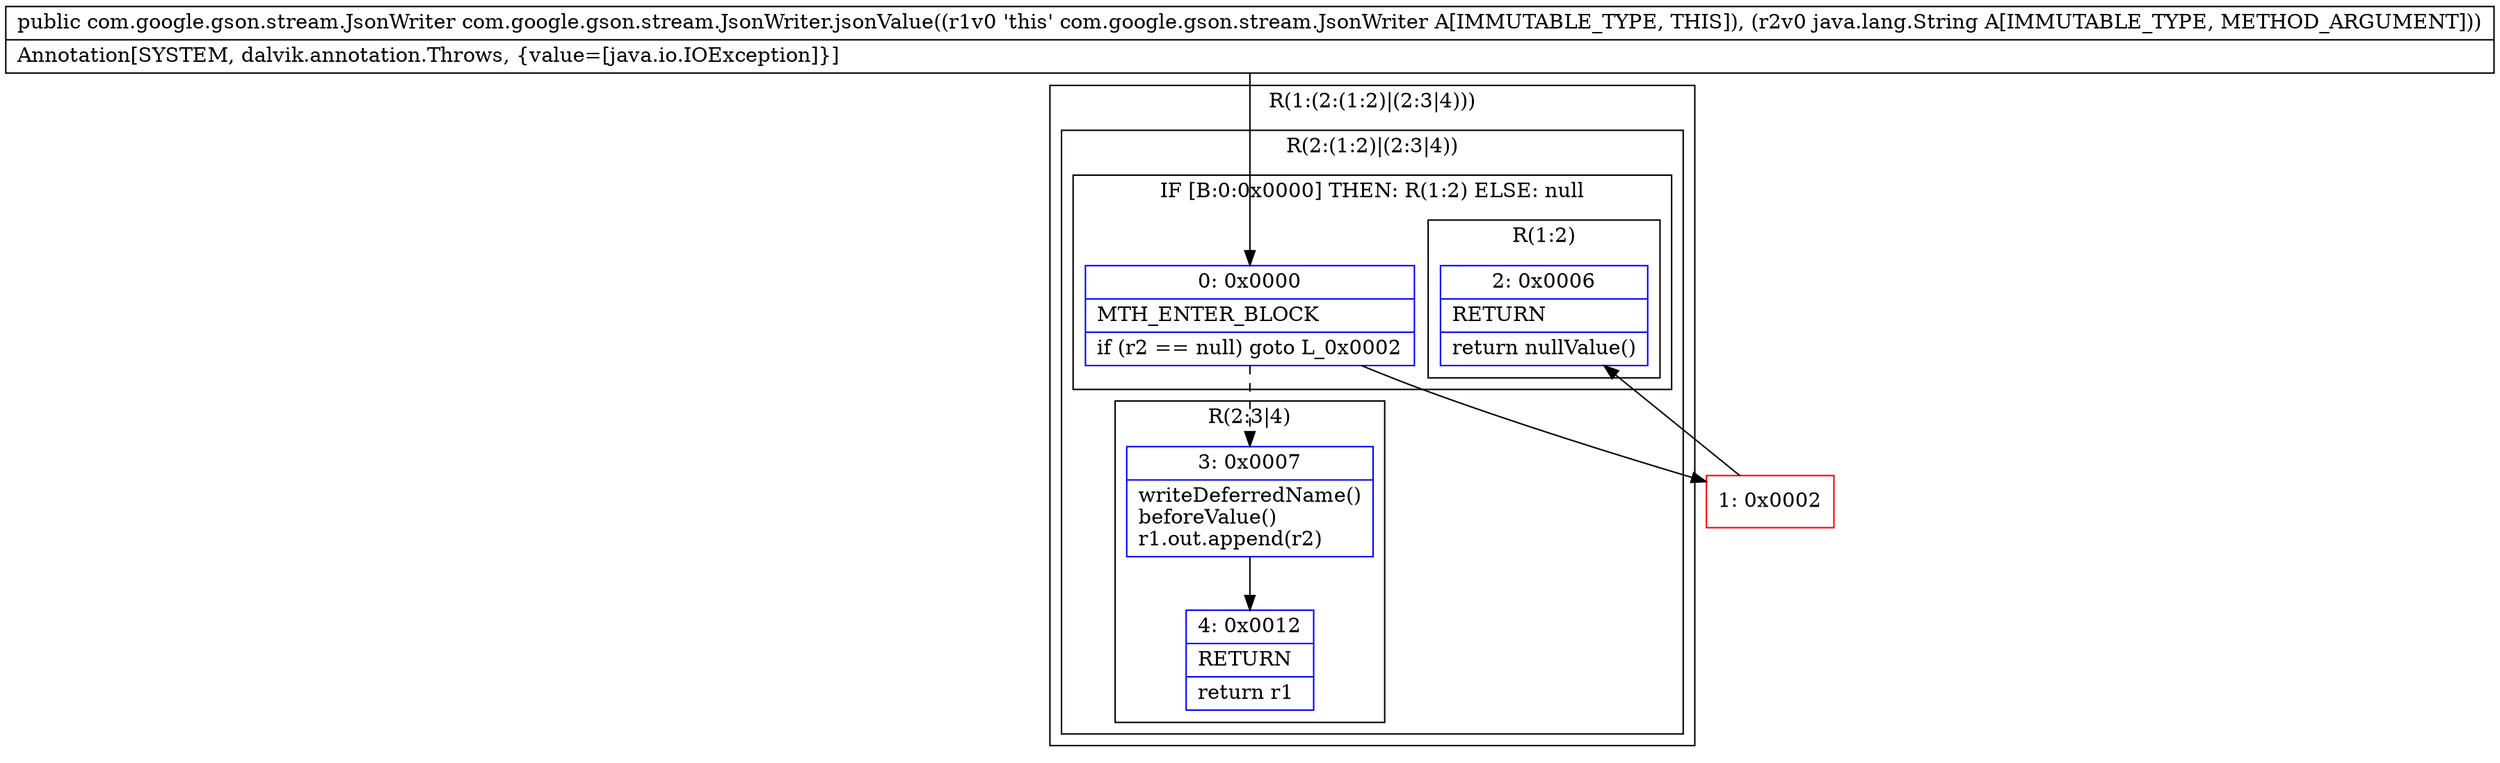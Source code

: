 digraph "CFG forcom.google.gson.stream.JsonWriter.jsonValue(Ljava\/lang\/String;)Lcom\/google\/gson\/stream\/JsonWriter;" {
subgraph cluster_Region_1577043139 {
label = "R(1:(2:(1:2)|(2:3|4)))";
node [shape=record,color=blue];
subgraph cluster_Region_1140097481 {
label = "R(2:(1:2)|(2:3|4))";
node [shape=record,color=blue];
subgraph cluster_IfRegion_1455467348 {
label = "IF [B:0:0x0000] THEN: R(1:2) ELSE: null";
node [shape=record,color=blue];
Node_0 [shape=record,label="{0\:\ 0x0000|MTH_ENTER_BLOCK\l|if (r2 == null) goto L_0x0002\l}"];
subgraph cluster_Region_590191995 {
label = "R(1:2)";
node [shape=record,color=blue];
Node_2 [shape=record,label="{2\:\ 0x0006|RETURN\l|return nullValue()\l}"];
}
}
subgraph cluster_Region_14130177 {
label = "R(2:3|4)";
node [shape=record,color=blue];
Node_3 [shape=record,label="{3\:\ 0x0007|writeDeferredName()\lbeforeValue()\lr1.out.append(r2)\l}"];
Node_4 [shape=record,label="{4\:\ 0x0012|RETURN\l|return r1\l}"];
}
}
}
Node_1 [shape=record,color=red,label="{1\:\ 0x0002}"];
MethodNode[shape=record,label="{public com.google.gson.stream.JsonWriter com.google.gson.stream.JsonWriter.jsonValue((r1v0 'this' com.google.gson.stream.JsonWriter A[IMMUTABLE_TYPE, THIS]), (r2v0 java.lang.String A[IMMUTABLE_TYPE, METHOD_ARGUMENT]))  | Annotation[SYSTEM, dalvik.annotation.Throws, \{value=[java.io.IOException]\}]\l}"];
MethodNode -> Node_0;
Node_0 -> Node_1;
Node_0 -> Node_3[style=dashed];
Node_3 -> Node_4;
Node_1 -> Node_2;
}

